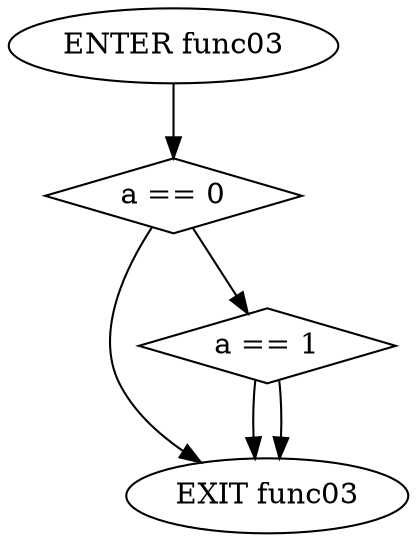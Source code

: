 digraph G {
  0 [ label="ENTER func03" ];
  1 [ label="EXIT func03" ];
  2 [ shape="diamond" label="a == 0" ];
  3 [ shape="diamond" label="a == 1" ];
  0 -> 2;
  2 -> 3;
  3 -> 1;
  3 -> 1;
  2 -> 1;
}
